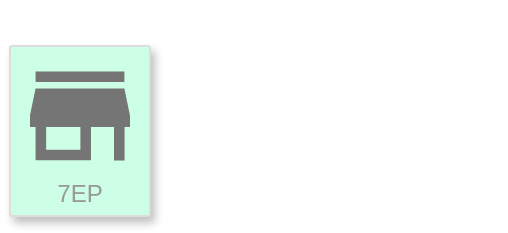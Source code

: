 <mxfile version="15.0.3" type="github"><diagram id="R15H3-MLOodroxPQ2j0e" name="Page-1"><mxGraphModel dx="1038" dy="521" grid="1" gridSize="10" guides="1" tooltips="1" connect="1" arrows="1" fold="1" page="1" pageScale="1" pageWidth="850" pageHeight="1100" math="0" shadow="0"><root><mxCell id="0"/><mxCell id="1" parent="0"/><mxCell id="fDAM-qU4tXgi3UNbbLn4-5" value="" style="shape=image;html=1;verticalAlign=top;verticalLabelPosition=bottom;labelBackgroundColor=#ffffff;imageAspect=0;aspect=fixed;image=https://cdn2.iconfinder.com/data/icons/shopping-elements-6/64/12-Retail_Shop-128.png;fillColor=#CCFFE6;" vertex="1" parent="1"><mxGeometry x="210" y="247" width="108" height="108" as="geometry"/></mxCell><mxCell id="fDAM-qU4tXgi3UNbbLn4-6" value="7EP" style="strokeColor=#dddddd;shadow=1;strokeWidth=1;rounded=1;absoluteArcSize=1;arcSize=2;labelPosition=center;verticalLabelPosition=middle;align=center;verticalAlign=bottom;spacingLeft=0;fontColor=#999999;fontSize=12;whiteSpace=wrap;spacingBottom=2;fillColor=#CCFFE6;" vertex="1" parent="1"><mxGeometry x="70" y="270" width="70" height="85" as="geometry"/></mxCell><mxCell id="fDAM-qU4tXgi3UNbbLn4-7" value="" style="dashed=0;connectable=0;html=1;fillColor=#757575;strokeColor=none;shape=mxgraph.gcp2.retail;part=1;" vertex="1" parent="fDAM-qU4tXgi3UNbbLn4-6"><mxGeometry x="0.5" width="50" height="44.5" relative="1" as="geometry"><mxPoint x="-25" y="12.75" as="offset"/></mxGeometry></mxCell></root></mxGraphModel></diagram></mxfile>